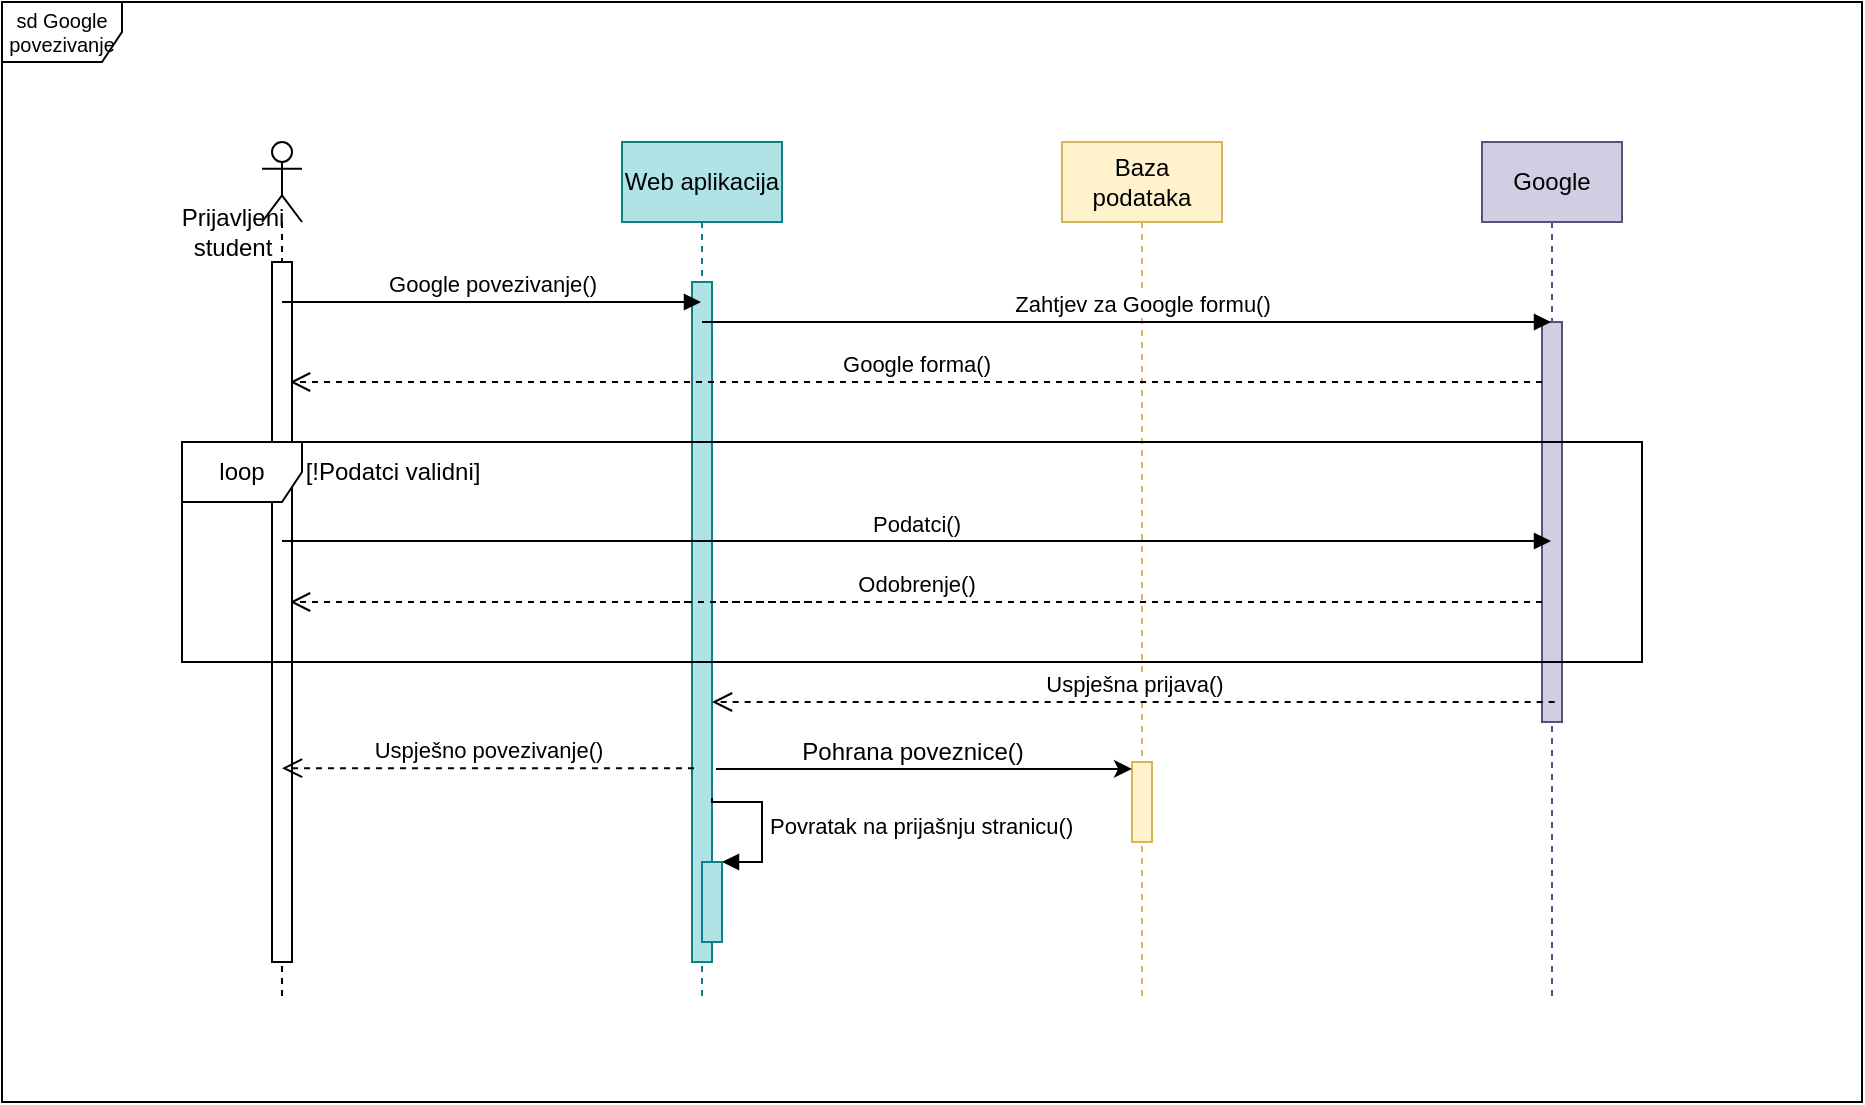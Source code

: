 <mxfile version="20.6.2" type="device"><diagram id="kgpKYQtTHZ0yAKxKKP6v" name="Page-1"><mxGraphModel dx="1587" dy="579" grid="1" gridSize="10" guides="1" tooltips="1" connect="1" arrows="1" fold="1" page="1" pageScale="1" pageWidth="850" pageHeight="1100" math="0" shadow="0"><root><mxCell id="0"/><mxCell id="1" parent="0"/><mxCell id="tDZ69JRDFd1WXm0-AqOL-80" value="sd Google povezivanje" style="shape=umlFrame;whiteSpace=wrap;html=1;labelBackgroundColor=none;fontSize=10;gradientColor=none;swimlaneFillColor=default;" parent="1" vertex="1"><mxGeometry x="-50" y="210" width="930" height="550" as="geometry"/></mxCell><mxCell id="tDZ69JRDFd1WXm0-AqOL-10" value="Baza podataka" style="shape=umlLifeline;perimeter=lifelinePerimeter;whiteSpace=wrap;html=1;container=1;collapsible=0;recursiveResize=0;outlineConnect=0;fillColor=#fff2cc;strokeColor=#d6b656;" parent="1" vertex="1"><mxGeometry x="480" y="280" width="80" height="430" as="geometry"/></mxCell><mxCell id="QhLo_rLiJtjx-HW8Kfid-29" value="" style="html=1;points=[];perimeter=orthogonalPerimeter;labelBackgroundColor=none;fontSize=12;fillColor=#fff2cc;strokeColor=#d6b656;" parent="tDZ69JRDFd1WXm0-AqOL-10" vertex="1"><mxGeometry x="35" y="310" width="10" height="40" as="geometry"/></mxCell><mxCell id="tDZ69JRDFd1WXm0-AqOL-12" value="Google" style="shape=umlLifeline;perimeter=lifelinePerimeter;whiteSpace=wrap;html=1;container=1;collapsible=0;recursiveResize=0;outlineConnect=0;fillColor=#d0cee2;strokeColor=#56517e;" parent="1" vertex="1"><mxGeometry x="690" y="280" width="70" height="430" as="geometry"/></mxCell><mxCell id="tDZ69JRDFd1WXm0-AqOL-42" value="" style="html=1;points=[];perimeter=orthogonalPerimeter;labelBackgroundColor=none;fillColor=#d0cee2;strokeColor=#56517e;" parent="tDZ69JRDFd1WXm0-AqOL-12" vertex="1"><mxGeometry x="30" y="90" width="10" height="200" as="geometry"/></mxCell><mxCell id="QhLo_rLiJtjx-HW8Kfid-42" value="Google forma()" style="html=1;verticalAlign=bottom;endArrow=open;dashed=1;endSize=8;rounded=0;sourcePerimeterSpacing=6;" parent="tDZ69JRDFd1WXm0-AqOL-12" edge="1"><mxGeometry relative="1" as="geometry"><mxPoint x="30" y="120" as="sourcePoint"/><mxPoint x="-596" y="120" as="targetPoint"/></mxGeometry></mxCell><mxCell id="QhLo_rLiJtjx-HW8Kfid-43" value="Odobrenje()" style="html=1;verticalAlign=bottom;endArrow=open;dashed=1;endSize=8;rounded=0;sourcePerimeterSpacing=6;" parent="tDZ69JRDFd1WXm0-AqOL-12" edge="1"><mxGeometry relative="1" as="geometry"><mxPoint x="30" y="230" as="sourcePoint"/><mxPoint x="-596" y="230" as="targetPoint"/></mxGeometry></mxCell><mxCell id="tDZ69JRDFd1WXm0-AqOL-51" value="Web aplikacija" style="shape=umlLifeline;perimeter=lifelinePerimeter;whiteSpace=wrap;html=1;container=1;collapsible=0;recursiveResize=0;outlineConnect=0;labelBackgroundColor=none;fontSize=12;fillColor=#b0e3e6;strokeColor=#0e8088;" parent="1" vertex="1"><mxGeometry x="260" y="280" width="80" height="430" as="geometry"/></mxCell><mxCell id="QhLo_rLiJtjx-HW8Kfid-30" value="" style="html=1;points=[];perimeter=orthogonalPerimeter;labelBackgroundColor=none;fontSize=12;fillColor=#b0e3e6;strokeColor=#0e8088;" parent="tDZ69JRDFd1WXm0-AqOL-51" vertex="1"><mxGeometry x="35" y="70" width="10" height="340" as="geometry"/></mxCell><mxCell id="QhLo_rLiJtjx-HW8Kfid-48" value="" style="html=1;points=[];perimeter=orthogonalPerimeter;fillColor=#b0e3e6;strokeColor=#0e8088;" parent="tDZ69JRDFd1WXm0-AqOL-51" vertex="1"><mxGeometry x="40" y="360" width="10" height="40" as="geometry"/></mxCell><mxCell id="QhLo_rLiJtjx-HW8Kfid-49" value="Povratak na prijašnju stranicu()" style="edgeStyle=orthogonalEdgeStyle;html=1;align=left;spacingLeft=2;endArrow=block;rounded=0;entryX=1;entryY=0;startSize=6;sourcePerimeterSpacing=6;exitX=1;exitY=0.759;exitDx=0;exitDy=0;exitPerimeter=0;" parent="tDZ69JRDFd1WXm0-AqOL-51" source="QhLo_rLiJtjx-HW8Kfid-30" target="QhLo_rLiJtjx-HW8Kfid-48" edge="1"><mxGeometry relative="1" as="geometry"><mxPoint x="105" y="330" as="sourcePoint"/><Array as="points"><mxPoint x="45" y="330"/><mxPoint x="70" y="330"/><mxPoint x="70" y="360"/></Array></mxGeometry></mxCell><mxCell id="QhLo_rLiJtjx-HW8Kfid-50" value="" style="endArrow=none;dashed=1;html=1;rounded=0;startSize=6;sourcePerimeterSpacing=6;targetPerimeterSpacing=0;endSize=6;" parent="tDZ69JRDFd1WXm0-AqOL-51" edge="1"><mxGeometry width="50" height="50" relative="1" as="geometry"><mxPoint x="13" y="120" as="sourcePoint"/><mxPoint x="90" y="120" as="targetPoint"/></mxGeometry></mxCell><mxCell id="QhLo_rLiJtjx-HW8Kfid-51" value="" style="endArrow=none;dashed=1;html=1;rounded=0;startSize=6;sourcePerimeterSpacing=6;targetPerimeterSpacing=0;endSize=6;" parent="tDZ69JRDFd1WXm0-AqOL-51" edge="1"><mxGeometry width="50" height="50" relative="1" as="geometry"><mxPoint x="20.0" y="230" as="sourcePoint"/><mxPoint x="97" y="230" as="targetPoint"/></mxGeometry></mxCell><mxCell id="QhLo_rLiJtjx-HW8Kfid-20" value="&lt;br&gt;" style="shape=umlLifeline;participant=umlActor;perimeter=lifelinePerimeter;whiteSpace=wrap;html=1;container=1;collapsible=0;recursiveResize=0;verticalAlign=top;spacingTop=36;outlineConnect=0;size=40;" parent="1" vertex="1"><mxGeometry x="80" y="280" width="20" height="430" as="geometry"/></mxCell><mxCell id="QhLo_rLiJtjx-HW8Kfid-22" value="Prijavljeni&lt;br&gt;student" style="text;html=1;align=center;verticalAlign=middle;resizable=0;points=[];autosize=1;strokeColor=none;fillColor=none;" parent="QhLo_rLiJtjx-HW8Kfid-20" vertex="1"><mxGeometry x="-50" y="25" width="70" height="40" as="geometry"/></mxCell><mxCell id="QhLo_rLiJtjx-HW8Kfid-25" value="" style="html=1;points=[];perimeter=orthogonalPerimeter;" parent="QhLo_rLiJtjx-HW8Kfid-20" vertex="1"><mxGeometry x="5" y="60" width="10" height="350" as="geometry"/></mxCell><mxCell id="QhLo_rLiJtjx-HW8Kfid-27" value="[!Podatci validni]" style="text;html=1;align=center;verticalAlign=middle;resizable=0;points=[];autosize=1;strokeColor=none;fillColor=none;" parent="1" vertex="1"><mxGeometry x="90" y="430" width="110" height="30" as="geometry"/></mxCell><mxCell id="QhLo_rLiJtjx-HW8Kfid-39" value="Google povezivanje()" style="html=1;verticalAlign=bottom;endArrow=block;rounded=0;startSize=6;sourcePerimeterSpacing=6;" parent="1" target="tDZ69JRDFd1WXm0-AqOL-51" edge="1"><mxGeometry width="80" relative="1" as="geometry"><mxPoint x="90" y="360" as="sourcePoint"/><mxPoint x="170" y="360" as="targetPoint"/></mxGeometry></mxCell><mxCell id="QhLo_rLiJtjx-HW8Kfid-40" value="Zahtjev za Google formu()" style="html=1;verticalAlign=bottom;endArrow=block;rounded=0;startSize=6;sourcePerimeterSpacing=6;" parent="1" target="tDZ69JRDFd1WXm0-AqOL-12" edge="1"><mxGeometry x="0.036" width="80" relative="1" as="geometry"><mxPoint x="300" y="370" as="sourcePoint"/><mxPoint x="380" y="370" as="targetPoint"/><mxPoint as="offset"/></mxGeometry></mxCell><mxCell id="QhLo_rLiJtjx-HW8Kfid-41" value="Podatci()" style="html=1;verticalAlign=bottom;endArrow=block;rounded=0;startSize=6;sourcePerimeterSpacing=6;" parent="1" target="tDZ69JRDFd1WXm0-AqOL-12" edge="1"><mxGeometry width="80" relative="1" as="geometry"><mxPoint x="90" y="479.5" as="sourcePoint"/><mxPoint x="170" y="479.5" as="targetPoint"/></mxGeometry></mxCell><mxCell id="tDZ69JRDFd1WXm0-AqOL-22" value="loop" style="shape=umlFrame;whiteSpace=wrap;html=1;labelBackgroundColor=none;" parent="1" vertex="1"><mxGeometry x="40" y="430" width="730" height="110" as="geometry"/></mxCell><mxCell id="QhLo_rLiJtjx-HW8Kfid-46" value="Pohrana poveznice()" style="text;html=1;align=center;verticalAlign=middle;resizable=0;points=[];autosize=1;strokeColor=none;fillColor=none;" parent="1" vertex="1"><mxGeometry x="340" y="570" width="130" height="30" as="geometry"/></mxCell><mxCell id="QhLo_rLiJtjx-HW8Kfid-47" value="Uspješno povezivanje()" style="html=1;verticalAlign=bottom;endArrow=open;dashed=1;endSize=8;rounded=0;sourcePerimeterSpacing=6;exitX=0.1;exitY=0.715;exitDx=0;exitDy=0;exitPerimeter=0;" parent="1" source="QhLo_rLiJtjx-HW8Kfid-30" target="QhLo_rLiJtjx-HW8Kfid-20" edge="1"><mxGeometry relative="1" as="geometry"><mxPoint x="300" y="580" as="sourcePoint"/><mxPoint x="220" y="580" as="targetPoint"/></mxGeometry></mxCell><mxCell id="QhLo_rLiJtjx-HW8Kfid-45" value="" style="endArrow=classic;html=1;rounded=0;fontSize=15;fontColor=#000000;startSize=6;sourcePerimeterSpacing=6;exitX=1.2;exitY=0.716;exitDx=0;exitDy=0;exitPerimeter=0;" parent="1" target="QhLo_rLiJtjx-HW8Kfid-29" edge="1" source="QhLo_rLiJtjx-HW8Kfid-30"><mxGeometry width="50" height="50" relative="1" as="geometry"><mxPoint x="305" y="575" as="sourcePoint"/><mxPoint x="355" y="525" as="targetPoint"/></mxGeometry></mxCell><mxCell id="SgYtiz2Tp-lylCf0m-YY-2" value="Uspješna prijava()" style="html=1;verticalAlign=bottom;endArrow=open;dashed=1;endSize=8;rounded=0;sourcePerimeterSpacing=6;exitX=0.1;exitY=0.715;exitDx=0;exitDy=0;exitPerimeter=0;" edge="1" parent="1" target="QhLo_rLiJtjx-HW8Kfid-30"><mxGeometry relative="1" as="geometry"><mxPoint x="726.33" y="560.0" as="sourcePoint"/><mxPoint x="519.997" y="560.0" as="targetPoint"/></mxGeometry></mxCell></root></mxGraphModel></diagram></mxfile>